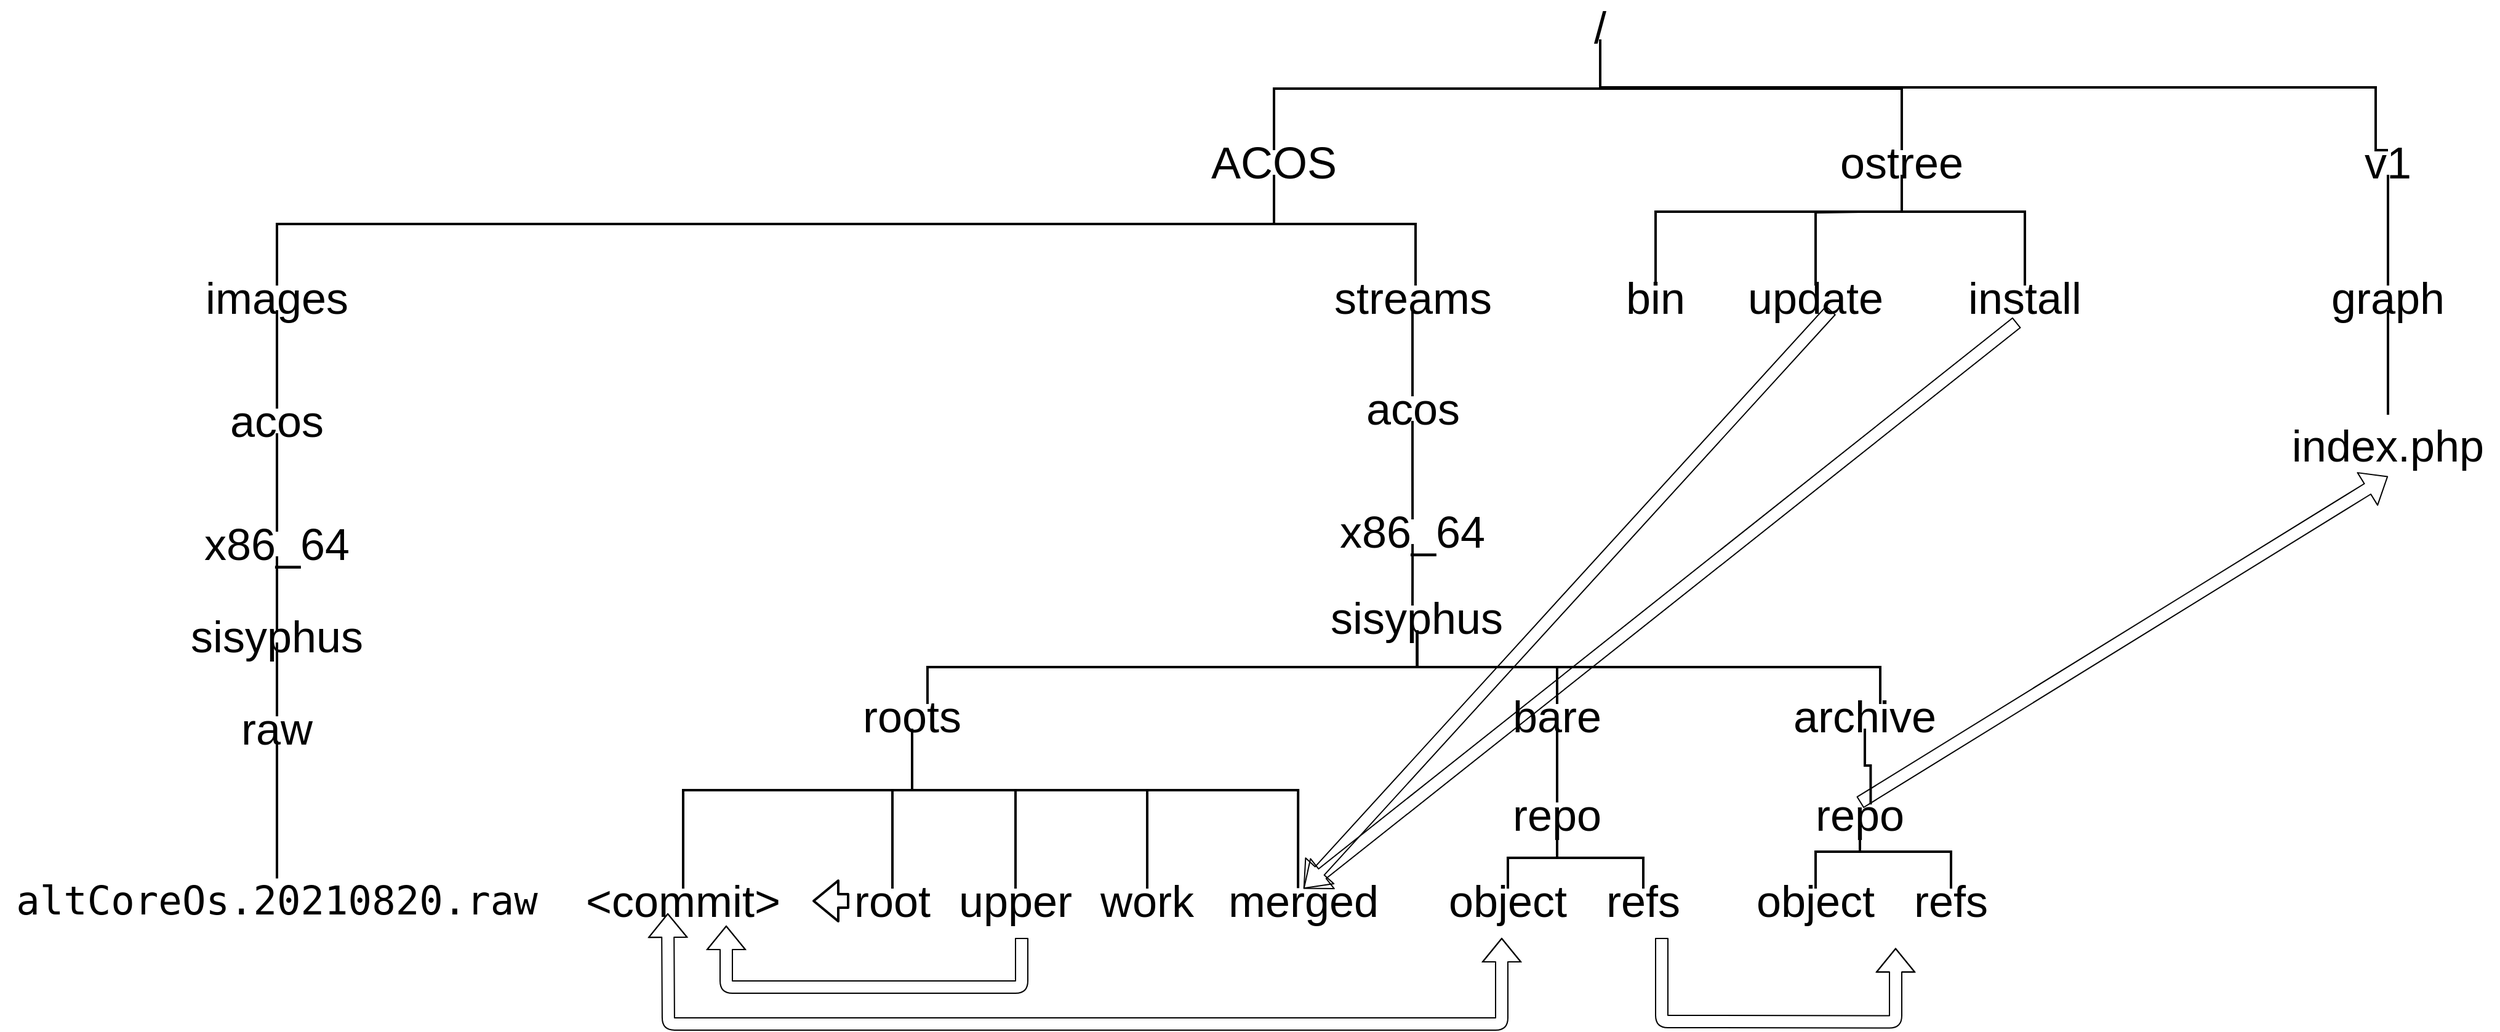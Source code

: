 <mxfile version="13.6.2" type="device"><diagram id="TjwSUJZpdIzTSSilTaJ3" name="Page-1"><mxGraphModel dx="2664" dy="119" grid="1" gridSize="10" guides="1" tooltips="1" connect="1" arrows="1" fold="1" page="1" pageScale="1" pageWidth="827" pageHeight="1169" math="0" shadow="0"><root><mxCell id="0"/><mxCell id="1" parent="0"/><mxCell id="2EUhZd1DwOkogr_mi7t8-1" style="edgeStyle=orthogonalEdgeStyle;rounded=0;orthogonalLoop=1;jettySize=auto;html=1;endArrow=none;endFill=0;strokeWidth=2;" parent="1" source="2EUhZd1DwOkogr_mi7t8-3" target="2EUhZd1DwOkogr_mi7t8-6" edge="1"><mxGeometry relative="1" as="geometry"><Array as="points"><mxPoint x="1030" y="1370"/><mxPoint x="765" y="1370"/></Array></mxGeometry></mxCell><mxCell id="2EUhZd1DwOkogr_mi7t8-2" style="edgeStyle=orthogonalEdgeStyle;rounded=0;orthogonalLoop=1;jettySize=auto;html=1;exitX=0.5;exitY=1;exitDx=0;exitDy=0;entryX=0.5;entryY=0;entryDx=0;entryDy=0;endArrow=none;endFill=0;strokeWidth=2;" parent="1" source="2EUhZd1DwOkogr_mi7t8-3" target="2EUhZd1DwOkogr_mi7t8-8" edge="1"><mxGeometry relative="1" as="geometry"><Array as="points"><mxPoint x="1030" y="1369"/><mxPoint x="1660" y="1369"/></Array></mxGeometry></mxCell><mxCell id="2EUhZd1DwOkogr_mi7t8-83" style="edgeStyle=orthogonalEdgeStyle;rounded=0;orthogonalLoop=1;jettySize=auto;html=1;endArrow=none;endFill=0;strokeWidth=2;" parent="1" source="2EUhZd1DwOkogr_mi7t8-3" target="2EUhZd1DwOkogr_mi7t8-75" edge="1"><mxGeometry relative="1" as="geometry"><Array as="points"><mxPoint x="1030" y="1370"/><mxPoint x="1275" y="1370"/></Array></mxGeometry></mxCell><mxCell id="2EUhZd1DwOkogr_mi7t8-3" value="&lt;font style=&quot;font-size: 36px&quot;&gt;/&lt;/font&gt;" style="text;html=1;strokeColor=none;fillColor=none;align=center;verticalAlign=middle;whiteSpace=wrap;rounded=0;" parent="1" vertex="1"><mxGeometry x="1010" y="1310" width="40" height="20" as="geometry"/></mxCell><mxCell id="2EUhZd1DwOkogr_mi7t8-4" style="edgeStyle=orthogonalEdgeStyle;rounded=0;orthogonalLoop=1;jettySize=auto;html=1;exitX=0.5;exitY=1;exitDx=0;exitDy=0;entryX=0.5;entryY=0;entryDx=0;entryDy=0;endArrow=none;endFill=0;strokeWidth=2;" parent="1" source="2EUhZd1DwOkogr_mi7t8-6" target="2EUhZd1DwOkogr_mi7t8-12" edge="1"><mxGeometry relative="1" as="geometry"><Array as="points"><mxPoint x="765" y="1480"/><mxPoint x="-45" y="1480"/></Array></mxGeometry></mxCell><mxCell id="2EUhZd1DwOkogr_mi7t8-5" style="edgeStyle=orthogonalEdgeStyle;rounded=0;orthogonalLoop=1;jettySize=auto;html=1;exitX=0.5;exitY=1;exitDx=0;exitDy=0;endArrow=none;endFill=0;strokeWidth=2;" parent="1" source="2EUhZd1DwOkogr_mi7t8-6" target="2EUhZd1DwOkogr_mi7t8-23" edge="1"><mxGeometry relative="1" as="geometry"><Array as="points"><mxPoint x="765" y="1480"/><mxPoint x="880" y="1480"/></Array></mxGeometry></mxCell><mxCell id="2EUhZd1DwOkogr_mi7t8-6" value="&lt;font style=&quot;font-size: 36px&quot;&gt;ACOS&lt;/font&gt;" style="text;html=1;strokeColor=none;fillColor=none;align=center;verticalAlign=middle;whiteSpace=wrap;rounded=0;" parent="1" vertex="1"><mxGeometry x="740" y="1420" width="50" height="20" as="geometry"/></mxCell><mxCell id="2EUhZd1DwOkogr_mi7t8-7" style="edgeStyle=orthogonalEdgeStyle;rounded=0;orthogonalLoop=1;jettySize=auto;html=1;entryX=0.5;entryY=0;entryDx=0;entryDy=0;endArrow=none;endFill=0;strokeWidth=2;" parent="1" source="2EUhZd1DwOkogr_mi7t8-8" target="2EUhZd1DwOkogr_mi7t8-10" edge="1"><mxGeometry relative="1" as="geometry"/></mxCell><mxCell id="2EUhZd1DwOkogr_mi7t8-8" value="&lt;font style=&quot;font-size: 36px&quot;&gt;v1&lt;/font&gt;&lt;span style=&quot;color: rgba(0 , 0 , 0 , 0) ; font-family: monospace ; font-size: 0px&quot;&gt;%3CmxGraphModel%3E%3Croot%3E%3CmxCell%20id%3D%220%22%2F%3E%3CmxCell%20id%3D%221%22%20parent%3D%220%22%2F%3E%3CmxCell%20id%3D%222%22%20value%3D%22%26lt%3Bfont%20style%3D%26quot%3Bfont-size%3A%2036px%26quot%3B%26gt%3BACOS%26lt%3B%2Ffont%26gt%3B%22%20style%3D%22text%3Bhtml%3D1%3BstrokeColor%3Dnone%3BfillColor%3Dnone%3Balign%3Dcenter%3BverticalAlign%3Dmiddle%3BwhiteSpace%3Dwrap%3Brounded%3D0%3B%22%20vertex%3D%221%22%20parent%3D%221%22%3E%3CmxGeometry%20x%3D%22425%22%20y%3D%221380%22%20width%3D%2250%22%20height%3D%2220%22%20as%3D%22geometry%22%2F%3E%3C%2FmxCell%3E%3C%2Froot%3E%3C%2FmxGraphModel%3E&lt;/span&gt;" style="text;html=1;strokeColor=none;fillColor=none;align=center;verticalAlign=middle;whiteSpace=wrap;rounded=0;" parent="1" vertex="1"><mxGeometry x="1645" y="1420" width="50" height="20" as="geometry"/></mxCell><mxCell id="2EUhZd1DwOkogr_mi7t8-9" style="edgeStyle=orthogonalEdgeStyle;rounded=0;orthogonalLoop=1;jettySize=auto;html=1;endArrow=none;endFill=0;strokeWidth=2;" parent="1" source="2EUhZd1DwOkogr_mi7t8-10" target="2EUhZd1DwOkogr_mi7t8-18" edge="1"><mxGeometry relative="1" as="geometry"/></mxCell><mxCell id="2EUhZd1DwOkogr_mi7t8-10" value="&lt;span style=&quot;font-size: 36px&quot;&gt;graph&lt;/span&gt;" style="text;html=1;strokeColor=none;fillColor=none;align=center;verticalAlign=middle;whiteSpace=wrap;rounded=0;" parent="1" vertex="1"><mxGeometry x="1645" y="1530" width="50" height="20" as="geometry"/></mxCell><mxCell id="2EUhZd1DwOkogr_mi7t8-11" style="edgeStyle=orthogonalEdgeStyle;rounded=0;orthogonalLoop=1;jettySize=auto;html=1;exitX=0.5;exitY=1;exitDx=0;exitDy=0;entryX=0.5;entryY=0;entryDx=0;entryDy=0;endArrow=none;endFill=0;strokeWidth=2;" parent="1" source="2EUhZd1DwOkogr_mi7t8-28" target="2EUhZd1DwOkogr_mi7t8-25" edge="1"><mxGeometry relative="1" as="geometry"/></mxCell><mxCell id="2EUhZd1DwOkogr_mi7t8-12" value="&lt;font style=&quot;font-size: 36px&quot;&gt;images&lt;/font&gt;" style="text;html=1;strokeColor=none;fillColor=none;align=center;verticalAlign=middle;whiteSpace=wrap;rounded=0;" parent="1" vertex="1"><mxGeometry x="-70" y="1530" width="50" height="20" as="geometry"/></mxCell><mxCell id="2EUhZd1DwOkogr_mi7t8-58" style="edgeStyle=orthogonalEdgeStyle;rounded=0;orthogonalLoop=1;jettySize=auto;html=1;entryX=0.75;entryY=0;entryDx=0;entryDy=0;endArrow=none;endFill=0;strokeWidth=2;" parent="1" source="2EUhZd1DwOkogr_mi7t8-14" target="2EUhZd1DwOkogr_mi7t8-42" edge="1"><mxGeometry relative="1" as="geometry"><Array as="points"><mxPoint x="881" y="1840"/><mxPoint x="484" y="1840"/></Array></mxGeometry></mxCell><mxCell id="2EUhZd1DwOkogr_mi7t8-59" style="edgeStyle=orthogonalEdgeStyle;rounded=0;orthogonalLoop=1;jettySize=auto;html=1;entryX=0.5;entryY=0;entryDx=0;entryDy=0;endArrow=none;endFill=0;strokeWidth=2;" parent="1" source="2EUhZd1DwOkogr_mi7t8-14" target="2EUhZd1DwOkogr_mi7t8-41" edge="1"><mxGeometry relative="1" as="geometry"><Array as="points"><mxPoint x="881" y="1840"/><mxPoint x="995" y="1840"/></Array></mxGeometry></mxCell><mxCell id="2EUhZd1DwOkogr_mi7t8-60" style="edgeStyle=orthogonalEdgeStyle;rounded=0;orthogonalLoop=1;jettySize=auto;html=1;exitX=0.5;exitY=1;exitDx=0;exitDy=0;entryX=0.75;entryY=0;entryDx=0;entryDy=0;endArrow=none;endFill=0;strokeWidth=2;" parent="1" source="2EUhZd1DwOkogr_mi7t8-14" target="2EUhZd1DwOkogr_mi7t8-40" edge="1"><mxGeometry relative="1" as="geometry"/></mxCell><mxCell id="2EUhZd1DwOkogr_mi7t8-14" value="&lt;font style=&quot;font-size: 36px&quot;&gt;sisyphus&lt;/font&gt;" style="text;html=1;strokeColor=none;fillColor=none;align=center;verticalAlign=middle;whiteSpace=wrap;rounded=0;" parent="1" vertex="1"><mxGeometry x="856.25" y="1790" width="50" height="20" as="geometry"/></mxCell><mxCell id="2EUhZd1DwOkogr_mi7t8-57" style="edgeStyle=orthogonalEdgeStyle;rounded=0;orthogonalLoop=1;jettySize=auto;html=1;entryX=0.5;entryY=0;entryDx=0;entryDy=0;endArrow=none;endFill=0;strokeWidth=2;" parent="1" source="2EUhZd1DwOkogr_mi7t8-16" target="2EUhZd1DwOkogr_mi7t8-56" edge="1"><mxGeometry relative="1" as="geometry"/></mxCell><mxCell id="2EUhZd1DwOkogr_mi7t8-16" value="&lt;font style=&quot;font-size: 36px&quot;&gt;raw&lt;/font&gt;" style="text;html=1;strokeColor=none;fillColor=none;align=center;verticalAlign=middle;whiteSpace=wrap;rounded=0;" parent="1" vertex="1"><mxGeometry x="-70" y="1880" width="50" height="20" as="geometry"/></mxCell><mxCell id="2EUhZd1DwOkogr_mi7t8-73" style="edgeStyle=orthogonalEdgeStyle;rounded=0;orthogonalLoop=1;jettySize=auto;html=1;endArrow=none;endFill=0;strokeWidth=2;" parent="1" source="2EUhZd1DwOkogr_mi7t8-17" target="2EUhZd1DwOkogr_mi7t8-19" edge="1"><mxGeometry relative="1" as="geometry"><Array as="points"><mxPoint x="1241" y="1990"/><mxPoint x="1205" y="1990"/></Array></mxGeometry></mxCell><mxCell id="2EUhZd1DwOkogr_mi7t8-74" style="edgeStyle=orthogonalEdgeStyle;rounded=0;orthogonalLoop=1;jettySize=auto;html=1;endArrow=none;endFill=0;strokeWidth=2;" parent="1" source="2EUhZd1DwOkogr_mi7t8-17" target="2EUhZd1DwOkogr_mi7t8-20" edge="1"><mxGeometry relative="1" as="geometry"><Array as="points"><mxPoint x="1241" y="1990"/><mxPoint x="1315" y="1990"/></Array></mxGeometry></mxCell><mxCell id="2EUhZd1DwOkogr_mi7t8-17" value="&lt;font style=&quot;font-size: 36px&quot;&gt;repo&lt;/font&gt;" style="text;html=1;strokeColor=none;fillColor=none;align=center;verticalAlign=middle;whiteSpace=wrap;rounded=0;" parent="1" vertex="1"><mxGeometry x="1196" y="1950" width="90" height="20" as="geometry"/></mxCell><mxCell id="2EUhZd1DwOkogr_mi7t8-18" value="&lt;span style=&quot;font-size: 36px&quot;&gt;index.php&lt;/span&gt;" style="text;html=1;strokeColor=none;fillColor=none;align=center;verticalAlign=middle;whiteSpace=wrap;rounded=0;" parent="1" vertex="1"><mxGeometry x="1580" y="1635" width="180" height="50" as="geometry"/></mxCell><mxCell id="2EUhZd1DwOkogr_mi7t8-19" value="&lt;font style=&quot;font-size: 36px&quot;&gt;object&lt;/font&gt;" style="text;html=1;strokeColor=none;fillColor=none;align=center;verticalAlign=middle;whiteSpace=wrap;rounded=0;" parent="1" vertex="1"><mxGeometry x="1200" y="2020" width="10" height="20" as="geometry"/></mxCell><mxCell id="2EUhZd1DwOkogr_mi7t8-20" value="&lt;font style=&quot;font-size: 36px&quot;&gt;refs&lt;/font&gt;" style="text;html=1;strokeColor=none;fillColor=none;align=center;verticalAlign=middle;whiteSpace=wrap;rounded=0;" parent="1" vertex="1"><mxGeometry x="1290" y="2020" width="50" height="20" as="geometry"/></mxCell><mxCell id="2EUhZd1DwOkogr_mi7t8-21" value="" style="shape=flexArrow;endArrow=classic;startArrow=block;html=1;exitX=0.25;exitY=1;exitDx=0;exitDy=0;startFill=0;" parent="1" source="2EUhZd1DwOkogr_mi7t8-46" edge="1"><mxGeometry width="50" height="50" relative="1" as="geometry"><mxPoint x="940" y="1650" as="sourcePoint"/><mxPoint x="950" y="2060" as="targetPoint"/><Array as="points"><mxPoint x="273" y="2130"/><mxPoint x="950" y="2130"/></Array></mxGeometry></mxCell><mxCell id="2EUhZd1DwOkogr_mi7t8-22" style="edgeStyle=orthogonalEdgeStyle;rounded=0;orthogonalLoop=1;jettySize=auto;html=1;endArrow=none;endFill=0;strokeWidth=2;" parent="1" source="2EUhZd1DwOkogr_mi7t8-23" target="2EUhZd1DwOkogr_mi7t8-31" edge="1"><mxGeometry relative="1" as="geometry"/></mxCell><mxCell id="2EUhZd1DwOkogr_mi7t8-23" value="&lt;font style=&quot;font-size: 36px&quot;&gt;streams&lt;/font&gt;" style="text;html=1;strokeColor=none;fillColor=none;align=center;verticalAlign=middle;whiteSpace=wrap;rounded=0;" parent="1" vertex="1"><mxGeometry x="852.5" y="1530" width="50" height="20" as="geometry"/></mxCell><mxCell id="2EUhZd1DwOkogr_mi7t8-24" style="edgeStyle=orthogonalEdgeStyle;rounded=0;orthogonalLoop=1;jettySize=auto;html=1;entryX=0.5;entryY=0;entryDx=0;entryDy=0;endArrow=none;endFill=0;strokeWidth=2;" parent="1" source="2EUhZd1DwOkogr_mi7t8-25" target="2EUhZd1DwOkogr_mi7t8-16" edge="1"><mxGeometry relative="1" as="geometry"/></mxCell><mxCell id="2EUhZd1DwOkogr_mi7t8-25" value="&lt;font style=&quot;font-size: 36px&quot;&gt;sisyphus&lt;/font&gt;" style="text;html=1;strokeColor=none;fillColor=none;align=center;verticalAlign=middle;whiteSpace=wrap;rounded=0;" parent="1" vertex="1"><mxGeometry x="-70" y="1810" width="50" height="10" as="geometry"/></mxCell><mxCell id="2EUhZd1DwOkogr_mi7t8-26" value="&lt;font style=&quot;font-size: 36px&quot;&gt;acos&lt;/font&gt;" style="text;html=1;strokeColor=none;fillColor=none;align=center;verticalAlign=middle;whiteSpace=wrap;rounded=0;" parent="1" vertex="1"><mxGeometry x="-70" y="1630" width="50" height="20" as="geometry"/></mxCell><mxCell id="2EUhZd1DwOkogr_mi7t8-27" style="edgeStyle=orthogonalEdgeStyle;rounded=0;orthogonalLoop=1;jettySize=auto;html=1;exitX=0.5;exitY=1;exitDx=0;exitDy=0;entryX=0.5;entryY=0;entryDx=0;entryDy=0;endArrow=none;endFill=0;strokeWidth=2;" parent="1" source="2EUhZd1DwOkogr_mi7t8-12" target="2EUhZd1DwOkogr_mi7t8-26" edge="1"><mxGeometry relative="1" as="geometry"><mxPoint x="-45" y="1550" as="sourcePoint"/><mxPoint x="-45" y="2090" as="targetPoint"/></mxGeometry></mxCell><mxCell id="2EUhZd1DwOkogr_mi7t8-28" value="&lt;font style=&quot;font-size: 36px&quot;&gt;x86_64&lt;/font&gt;" style="text;html=1;strokeColor=none;fillColor=none;align=center;verticalAlign=middle;whiteSpace=wrap;rounded=0;" parent="1" vertex="1"><mxGeometry x="-70" y="1730" width="50" height="20" as="geometry"/></mxCell><mxCell id="2EUhZd1DwOkogr_mi7t8-29" style="edgeStyle=orthogonalEdgeStyle;rounded=0;orthogonalLoop=1;jettySize=auto;html=1;exitX=0.5;exitY=1;exitDx=0;exitDy=0;entryX=0.5;entryY=0;entryDx=0;entryDy=0;endArrow=none;endFill=0;strokeWidth=2;" parent="1" source="2EUhZd1DwOkogr_mi7t8-26" target="2EUhZd1DwOkogr_mi7t8-28" edge="1"><mxGeometry relative="1" as="geometry"><mxPoint x="-45" y="1650" as="sourcePoint"/><mxPoint x="-45" y="2090" as="targetPoint"/></mxGeometry></mxCell><mxCell id="2EUhZd1DwOkogr_mi7t8-30" style="edgeStyle=orthogonalEdgeStyle;rounded=0;orthogonalLoop=1;jettySize=auto;html=1;endArrow=none;endFill=0;strokeWidth=2;" parent="1" source="2EUhZd1DwOkogr_mi7t8-31" target="2EUhZd1DwOkogr_mi7t8-33" edge="1"><mxGeometry relative="1" as="geometry"/></mxCell><mxCell id="2EUhZd1DwOkogr_mi7t8-31" value="&lt;font style=&quot;font-size: 36px&quot;&gt;acos&lt;/font&gt;" style="text;html=1;strokeColor=none;fillColor=none;align=center;verticalAlign=middle;whiteSpace=wrap;rounded=0;" parent="1" vertex="1"><mxGeometry x="852.5" y="1620" width="50" height="20" as="geometry"/></mxCell><mxCell id="2EUhZd1DwOkogr_mi7t8-37" style="edgeStyle=orthogonalEdgeStyle;rounded=0;orthogonalLoop=1;jettySize=auto;html=1;entryX=0.425;entryY=0;entryDx=0;entryDy=0;entryPerimeter=0;strokeWidth=2;endArrow=none;endFill=0;" parent="1" source="2EUhZd1DwOkogr_mi7t8-33" target="2EUhZd1DwOkogr_mi7t8-14" edge="1"><mxGeometry relative="1" as="geometry"/></mxCell><mxCell id="2EUhZd1DwOkogr_mi7t8-33" value="&lt;font style=&quot;font-size: 36px&quot;&gt;x86_64&lt;/font&gt;" style="text;html=1;strokeColor=none;fillColor=none;align=center;verticalAlign=middle;whiteSpace=wrap;rounded=0;" parent="1" vertex="1"><mxGeometry x="856.25" y="1720" width="42.5" height="20" as="geometry"/></mxCell><mxCell id="2EUhZd1DwOkogr_mi7t8-70" style="edgeStyle=orthogonalEdgeStyle;rounded=0;orthogonalLoop=1;jettySize=auto;html=1;entryX=0.597;entryY=0.079;entryDx=0;entryDy=0;entryPerimeter=0;endArrow=none;endFill=0;strokeWidth=2;" parent="1" source="2EUhZd1DwOkogr_mi7t8-40" target="2EUhZd1DwOkogr_mi7t8-17" edge="1"><mxGeometry relative="1" as="geometry"/></mxCell><mxCell id="2EUhZd1DwOkogr_mi7t8-40" value="&lt;font style=&quot;font-size: 36px&quot;&gt;archive&lt;/font&gt;" style="text;html=1;strokeColor=none;fillColor=none;align=center;verticalAlign=middle;whiteSpace=wrap;rounded=0;" parent="1" vertex="1"><mxGeometry x="1220" y="1870" width="50" height="20" as="geometry"/></mxCell><mxCell id="2EUhZd1DwOkogr_mi7t8-67" style="edgeStyle=orthogonalEdgeStyle;rounded=0;orthogonalLoop=1;jettySize=auto;html=1;endArrow=none;endFill=0;strokeWidth=2;" parent="1" source="2EUhZd1DwOkogr_mi7t8-41" target="2EUhZd1DwOkogr_mi7t8-43" edge="1"><mxGeometry relative="1" as="geometry"/></mxCell><mxCell id="2EUhZd1DwOkogr_mi7t8-41" value="&lt;font style=&quot;font-size: 36px&quot;&gt;bare&lt;/font&gt;" style="text;html=1;strokeColor=none;fillColor=none;align=center;verticalAlign=middle;whiteSpace=wrap;rounded=0;" parent="1" vertex="1"><mxGeometry x="970" y="1870" width="50" height="20" as="geometry"/></mxCell><mxCell id="2EUhZd1DwOkogr_mi7t8-62" style="edgeStyle=orthogonalEdgeStyle;rounded=0;orthogonalLoop=1;jettySize=auto;html=1;endArrow=none;endFill=0;strokeWidth=2;" parent="1" source="2EUhZd1DwOkogr_mi7t8-42" target="2EUhZd1DwOkogr_mi7t8-46" edge="1"><mxGeometry relative="1" as="geometry"><Array as="points"><mxPoint x="471" y="1940"/><mxPoint x="285" y="1940"/></Array></mxGeometry></mxCell><mxCell id="2EUhZd1DwOkogr_mi7t8-63" style="edgeStyle=orthogonalEdgeStyle;rounded=0;orthogonalLoop=1;jettySize=auto;html=1;entryX=0.411;entryY=-0.021;entryDx=0;entryDy=0;entryPerimeter=0;endArrow=none;endFill=0;strokeWidth=2;" parent="1" source="2EUhZd1DwOkogr_mi7t8-42" target="2EUhZd1DwOkogr_mi7t8-53" edge="1"><mxGeometry relative="1" as="geometry"><Array as="points"><mxPoint x="471" y="1940"/><mxPoint x="785" y="1940"/></Array></mxGeometry></mxCell><mxCell id="2EUhZd1DwOkogr_mi7t8-64" style="edgeStyle=orthogonalEdgeStyle;rounded=0;orthogonalLoop=1;jettySize=auto;html=1;endArrow=none;endFill=0;strokeWidth=2;" parent="1" source="2EUhZd1DwOkogr_mi7t8-50" target="2EUhZd1DwOkogr_mi7t8-51" edge="1"><mxGeometry relative="1" as="geometry"><Array as="points"><mxPoint x="555" y="1940"/><mxPoint x="662" y="1940"/></Array></mxGeometry></mxCell><mxCell id="2EUhZd1DwOkogr_mi7t8-65" style="edgeStyle=orthogonalEdgeStyle;rounded=0;orthogonalLoop=1;jettySize=auto;html=1;endArrow=none;endFill=0;strokeWidth=2;" parent="1" source="2EUhZd1DwOkogr_mi7t8-42" target="2EUhZd1DwOkogr_mi7t8-49" edge="1"><mxGeometry relative="1" as="geometry"><Array as="points"><mxPoint x="471" y="1940"/><mxPoint x="455" y="1940"/></Array></mxGeometry></mxCell><mxCell id="2EUhZd1DwOkogr_mi7t8-42" value="&lt;font style=&quot;font-size: 36px&quot;&gt;roots&lt;/font&gt;" style="text;html=1;strokeColor=none;fillColor=none;align=center;verticalAlign=middle;whiteSpace=wrap;rounded=0;" parent="1" vertex="1"><mxGeometry x="446" y="1870" width="50" height="20" as="geometry"/></mxCell><mxCell id="2EUhZd1DwOkogr_mi7t8-71" style="edgeStyle=orthogonalEdgeStyle;rounded=0;orthogonalLoop=1;jettySize=auto;html=1;endArrow=none;endFill=0;strokeWidth=2;" parent="1" source="2EUhZd1DwOkogr_mi7t8-43" target="2EUhZd1DwOkogr_mi7t8-44" edge="1"><mxGeometry relative="1" as="geometry"/></mxCell><mxCell id="2EUhZd1DwOkogr_mi7t8-72" style="edgeStyle=orthogonalEdgeStyle;rounded=0;orthogonalLoop=1;jettySize=auto;html=1;endArrow=none;endFill=0;strokeWidth=2;" parent="1" source="2EUhZd1DwOkogr_mi7t8-43" target="2EUhZd1DwOkogr_mi7t8-45" edge="1"><mxGeometry relative="1" as="geometry"/></mxCell><mxCell id="2EUhZd1DwOkogr_mi7t8-43" value="&lt;font style=&quot;font-size: 36px&quot;&gt;repo&lt;/font&gt;" style="text;html=1;strokeColor=none;fillColor=none;align=center;verticalAlign=middle;whiteSpace=wrap;rounded=0;" parent="1" vertex="1"><mxGeometry x="950" y="1950" width="90" height="20" as="geometry"/></mxCell><mxCell id="2EUhZd1DwOkogr_mi7t8-44" value="&lt;font style=&quot;font-size: 36px&quot;&gt;object&lt;/font&gt;" style="text;html=1;strokeColor=none;fillColor=none;align=center;verticalAlign=middle;whiteSpace=wrap;rounded=0;" parent="1" vertex="1"><mxGeometry x="950" y="2020" width="10" height="20" as="geometry"/></mxCell><mxCell id="2EUhZd1DwOkogr_mi7t8-45" value="&lt;font style=&quot;font-size: 36px&quot;&gt;refs&lt;/font&gt;" style="text;html=1;strokeColor=none;fillColor=none;align=center;verticalAlign=middle;whiteSpace=wrap;rounded=0;" parent="1" vertex="1"><mxGeometry x="1040" y="2020" width="50" height="20" as="geometry"/></mxCell><mxCell id="2EUhZd1DwOkogr_mi7t8-46" value="&lt;span style=&quot;font-size: 36px&quot;&gt;&amp;lt;commit&amp;gt;&lt;/span&gt;" style="text;html=1;strokeColor=none;fillColor=none;align=center;verticalAlign=middle;whiteSpace=wrap;rounded=0;" parent="1" vertex="1"><mxGeometry x="260" y="2020" width="50" height="20" as="geometry"/></mxCell><mxCell id="2EUhZd1DwOkogr_mi7t8-49" value="&lt;font style=&quot;font-size: 36px&quot;&gt;root&lt;/font&gt;" style="text;html=1;strokeColor=none;fillColor=none;align=center;verticalAlign=middle;whiteSpace=wrap;rounded=0;" parent="1" vertex="1"><mxGeometry x="430" y="2020" width="50" height="20" as="geometry"/></mxCell><mxCell id="2EUhZd1DwOkogr_mi7t8-50" value="&lt;font style=&quot;font-size: 36px&quot;&gt;upper&lt;/font&gt;" style="text;html=1;strokeColor=none;fillColor=none;align=center;verticalAlign=middle;whiteSpace=wrap;rounded=0;" parent="1" vertex="1"><mxGeometry x="530" y="2020" width="50" height="20" as="geometry"/></mxCell><mxCell id="2EUhZd1DwOkogr_mi7t8-51" value="&lt;font style=&quot;font-size: 36px&quot;&gt;work&lt;/font&gt;" style="text;html=1;strokeColor=none;fillColor=none;align=center;verticalAlign=middle;whiteSpace=wrap;rounded=0;" parent="1" vertex="1"><mxGeometry x="637" y="2020" width="50" height="20" as="geometry"/></mxCell><mxCell id="2EUhZd1DwOkogr_mi7t8-53" value="&lt;span style=&quot;font-size: 36px&quot;&gt;merged&lt;/span&gt;" style="text;html=1;strokeColor=none;fillColor=none;align=center;verticalAlign=middle;whiteSpace=wrap;rounded=0;" parent="1" vertex="1"><mxGeometry x="764" y="2020" width="50" height="20" as="geometry"/></mxCell><mxCell id="2EUhZd1DwOkogr_mi7t8-56" value="&lt;span style=&quot;font-family: monospace&quot;&gt;&lt;span style=&quot;background-color: rgb(255 , 255 , 255)&quot;&gt;&lt;font style=&quot;font-size: 32px&quot;&gt;altCoreOs.20210820.raw&lt;/font&gt;&lt;/span&gt;&lt;br&gt;&lt;/span&gt;" style="text;html=1;strokeColor=none;fillColor=none;align=center;verticalAlign=middle;whiteSpace=wrap;rounded=0;" parent="1" vertex="1"><mxGeometry x="-270" y="2011.75" width="450" height="36.5" as="geometry"/></mxCell><mxCell id="2EUhZd1DwOkogr_mi7t8-61" value="" style="shape=flexArrow;endArrow=classic;html=1;strokeWidth=2;" parent="1" edge="1"><mxGeometry width="50" height="50" relative="1" as="geometry"><mxPoint x="420" y="2030" as="sourcePoint"/><mxPoint x="390" y="2030" as="targetPoint"/></mxGeometry></mxCell><mxCell id="2EUhZd1DwOkogr_mi7t8-80" style="edgeStyle=orthogonalEdgeStyle;rounded=0;orthogonalLoop=1;jettySize=auto;html=1;entryX=0.5;entryY=0;entryDx=0;entryDy=0;endArrow=none;endFill=0;strokeWidth=2;" parent="1" source="2EUhZd1DwOkogr_mi7t8-75" target="2EUhZd1DwOkogr_mi7t8-77" edge="1"><mxGeometry relative="1" as="geometry"><Array as="points"><mxPoint x="1275" y="1470"/><mxPoint x="1075" y="1470"/></Array></mxGeometry></mxCell><mxCell id="2EUhZd1DwOkogr_mi7t8-81" style="edgeStyle=orthogonalEdgeStyle;rounded=0;orthogonalLoop=1;jettySize=auto;html=1;entryX=0.5;entryY=0;entryDx=0;entryDy=0;endArrow=none;endFill=0;strokeWidth=2;" parent="1" target="2EUhZd1DwOkogr_mi7t8-78" edge="1"><mxGeometry relative="1" as="geometry"><mxPoint x="1240" y="1470" as="sourcePoint"/></mxGeometry></mxCell><mxCell id="2EUhZd1DwOkogr_mi7t8-82" style="edgeStyle=orthogonalEdgeStyle;rounded=0;orthogonalLoop=1;jettySize=auto;html=1;endArrow=none;endFill=0;strokeWidth=2;" parent="1" source="2EUhZd1DwOkogr_mi7t8-75" target="2EUhZd1DwOkogr_mi7t8-79" edge="1"><mxGeometry relative="1" as="geometry"><Array as="points"><mxPoint x="1275" y="1470"/><mxPoint x="1375" y="1470"/></Array></mxGeometry></mxCell><mxCell id="2EUhZd1DwOkogr_mi7t8-75" value="&lt;span style=&quot;font-size: 36px&quot;&gt;ostree&lt;/span&gt;" style="text;html=1;strokeColor=none;fillColor=none;align=center;verticalAlign=middle;whiteSpace=wrap;rounded=0;" parent="1" vertex="1"><mxGeometry x="1250" y="1420" width="50" height="20" as="geometry"/></mxCell><mxCell id="2EUhZd1DwOkogr_mi7t8-77" value="&lt;span style=&quot;font-size: 36px&quot;&gt;bin&lt;/span&gt;" style="text;html=1;strokeColor=none;fillColor=none;align=center;verticalAlign=middle;whiteSpace=wrap;rounded=0;" parent="1" vertex="1"><mxGeometry x="1050" y="1530" width="50" height="20" as="geometry"/></mxCell><mxCell id="2EUhZd1DwOkogr_mi7t8-78" value="&lt;span style=&quot;font-size: 36px&quot;&gt;update&lt;/span&gt;" style="text;html=1;strokeColor=none;fillColor=none;align=center;verticalAlign=middle;whiteSpace=wrap;rounded=0;" parent="1" vertex="1"><mxGeometry x="1180" y="1530" width="50" height="20" as="geometry"/></mxCell><mxCell id="2EUhZd1DwOkogr_mi7t8-79" value="&lt;span style=&quot;font-size: 36px&quot;&gt;install&lt;/span&gt;" style="text;html=1;strokeColor=none;fillColor=none;align=center;verticalAlign=middle;whiteSpace=wrap;rounded=0;" parent="1" vertex="1"><mxGeometry x="1350" y="1530" width="50" height="20" as="geometry"/></mxCell><mxCell id="i_RulCtUMJugqj7itpLy-4" value="" style="shape=flexArrow;endArrow=classic;startArrow=none;html=1;startFill=0;" edge="1" parent="1"><mxGeometry width="50" height="50" relative="1" as="geometry"><mxPoint x="1080" y="2060" as="sourcePoint"/><mxPoint x="1270.0" y="2068.25" as="targetPoint"/><Array as="points"><mxPoint x="1080" y="2128"/><mxPoint x="1270" y="2128.25"/></Array></mxGeometry></mxCell><mxCell id="i_RulCtUMJugqj7itpLy-6" value="" style="shape=flexArrow;endArrow=classic;html=1;" edge="1" parent="1"><mxGeometry width="50" height="50" relative="1" as="geometry"><mxPoint x="560" y="2060" as="sourcePoint"/><mxPoint x="320" y="2050" as="targetPoint"/><Array as="points"><mxPoint x="560" y="2100"/><mxPoint x="320" y="2100"/></Array></mxGeometry></mxCell><mxCell id="i_RulCtUMJugqj7itpLy-7" value="" style="shape=flexArrow;endArrow=classic;html=1;entryX=0.5;entryY=1;entryDx=0;entryDy=0;exitX=0.5;exitY=0;exitDx=0;exitDy=0;" edge="1" parent="1" source="2EUhZd1DwOkogr_mi7t8-17" target="2EUhZd1DwOkogr_mi7t8-18"><mxGeometry width="50" height="50" relative="1" as="geometry"><mxPoint x="920" y="1900" as="sourcePoint"/><mxPoint x="970" y="1850" as="targetPoint"/></mxGeometry></mxCell><mxCell id="i_RulCtUMJugqj7itpLy-8" value="" style="shape=flexArrow;endArrow=classic;html=1;exitX=0.75;exitY=1;exitDx=0;exitDy=0;entryX=0.5;entryY=0;entryDx=0;entryDy=0;" edge="1" parent="1" source="2EUhZd1DwOkogr_mi7t8-78" target="2EUhZd1DwOkogr_mi7t8-53"><mxGeometry width="50" height="50" relative="1" as="geometry"><mxPoint x="920" y="1900" as="sourcePoint"/><mxPoint x="970" y="1850" as="targetPoint"/></mxGeometry></mxCell><mxCell id="i_RulCtUMJugqj7itpLy-9" value="" style="shape=flexArrow;endArrow=classic;html=1;exitX=0.75;exitY=1;exitDx=0;exitDy=0;entryX=0.5;entryY=0;entryDx=0;entryDy=0;" edge="1" parent="1" target="2EUhZd1DwOkogr_mi7t8-53"><mxGeometry width="50" height="50" relative="1" as="geometry"><mxPoint x="1368.5" y="1560" as="sourcePoint"/><mxPoint x="940.0" y="2030" as="targetPoint"/></mxGeometry></mxCell></root></mxGraphModel></diagram></mxfile>